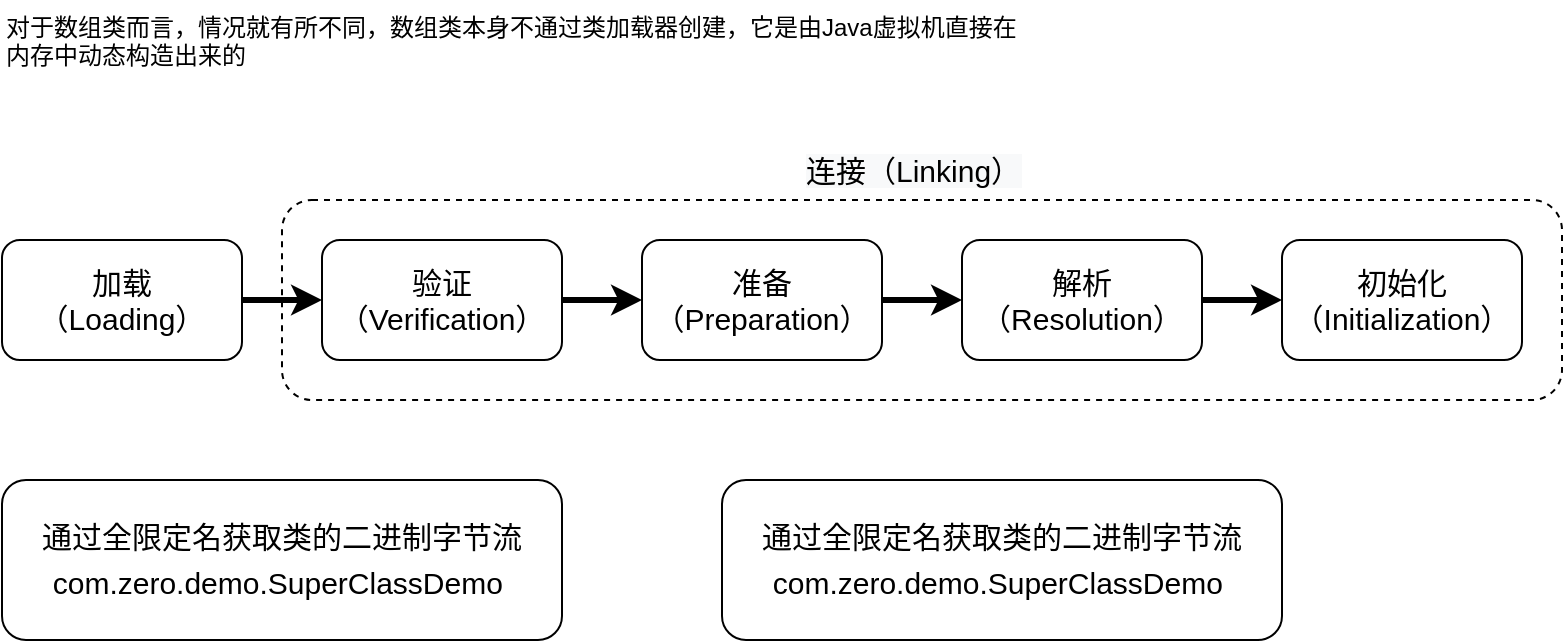 <mxfile version="16.1.0" type="github">
  <diagram id="-mWLJTBbonc0lx5hOYRL" name="Page-1">
    <mxGraphModel dx="1038" dy="547" grid="1" gridSize="10" guides="1" tooltips="1" connect="1" arrows="1" fold="1" page="1" pageScale="1" pageWidth="827" pageHeight="1169" math="0" shadow="0">
      <root>
        <mxCell id="0" />
        <mxCell id="1" parent="0" />
        <mxCell id="H_NSW02naeDxwuSfX-ia-15" value="" style="rounded=1;whiteSpace=wrap;html=1;fontSize=15;dashed=1;" vertex="1" parent="1">
          <mxGeometry x="180" y="100" width="640" height="100" as="geometry" />
        </mxCell>
        <mxCell id="6yD3xclhxtMBLVO-UMyI-1" value="对于数组类而言，情况就有所不同，数组类本身不通过类加载器创建，它是由Java虚拟机直接在&#xa;内存中动态构造出来的" style="text;whiteSpace=wrap;html=1;" parent="1" vertex="1">
          <mxGeometry x="40" width="530" height="40" as="geometry" />
        </mxCell>
        <mxCell id="H_NSW02naeDxwuSfX-ia-7" value="" style="edgeStyle=orthogonalEdgeStyle;rounded=0;orthogonalLoop=1;jettySize=auto;html=1;fontSize=15;strokeWidth=3;" edge="1" parent="1" source="H_NSW02naeDxwuSfX-ia-2" target="H_NSW02naeDxwuSfX-ia-3">
          <mxGeometry relative="1" as="geometry" />
        </mxCell>
        <mxCell id="H_NSW02naeDxwuSfX-ia-2" value="&lt;font style=&quot;font-size: 15px&quot;&gt;加载&lt;br&gt;（Loading）&lt;/font&gt;" style="rounded=1;whiteSpace=wrap;html=1;" vertex="1" parent="1">
          <mxGeometry x="40" y="120" width="120" height="60" as="geometry" />
        </mxCell>
        <mxCell id="H_NSW02naeDxwuSfX-ia-8" value="" style="edgeStyle=orthogonalEdgeStyle;rounded=0;orthogonalLoop=1;jettySize=auto;html=1;fontSize=15;strokeWidth=3;" edge="1" parent="1" source="H_NSW02naeDxwuSfX-ia-3" target="H_NSW02naeDxwuSfX-ia-4">
          <mxGeometry relative="1" as="geometry" />
        </mxCell>
        <mxCell id="H_NSW02naeDxwuSfX-ia-3" value="&lt;font style=&quot;font-size: 15px&quot;&gt;验证&lt;br&gt;（Verification）&lt;/font&gt;" style="rounded=1;whiteSpace=wrap;html=1;" vertex="1" parent="1">
          <mxGeometry x="200" y="120" width="120" height="60" as="geometry" />
        </mxCell>
        <mxCell id="H_NSW02naeDxwuSfX-ia-9" value="" style="edgeStyle=orthogonalEdgeStyle;rounded=0;orthogonalLoop=1;jettySize=auto;html=1;fontSize=15;strokeWidth=3;" edge="1" parent="1" source="H_NSW02naeDxwuSfX-ia-4" target="H_NSW02naeDxwuSfX-ia-5">
          <mxGeometry relative="1" as="geometry" />
        </mxCell>
        <mxCell id="H_NSW02naeDxwuSfX-ia-4" value="&lt;font style=&quot;font-size: 15px&quot;&gt;准备&lt;br&gt;（Preparation）&lt;/font&gt;" style="rounded=1;whiteSpace=wrap;html=1;" vertex="1" parent="1">
          <mxGeometry x="360" y="120" width="120" height="60" as="geometry" />
        </mxCell>
        <mxCell id="H_NSW02naeDxwuSfX-ia-10" value="" style="edgeStyle=orthogonalEdgeStyle;rounded=0;orthogonalLoop=1;jettySize=auto;html=1;fontSize=15;strokeWidth=3;" edge="1" parent="1" source="H_NSW02naeDxwuSfX-ia-5" target="H_NSW02naeDxwuSfX-ia-6">
          <mxGeometry relative="1" as="geometry" />
        </mxCell>
        <mxCell id="H_NSW02naeDxwuSfX-ia-5" value="&lt;font style=&quot;font-size: 15px&quot;&gt;解析&lt;br&gt;（Resolution）&lt;/font&gt;" style="rounded=1;whiteSpace=wrap;html=1;" vertex="1" parent="1">
          <mxGeometry x="520" y="120" width="120" height="60" as="geometry" />
        </mxCell>
        <mxCell id="H_NSW02naeDxwuSfX-ia-6" value="&lt;font style=&quot;font-size: 15px&quot;&gt;初始化（Initialization）&lt;/font&gt;" style="rounded=1;whiteSpace=wrap;html=1;" vertex="1" parent="1">
          <mxGeometry x="680" y="120" width="120" height="60" as="geometry" />
        </mxCell>
        <mxCell id="H_NSW02naeDxwuSfX-ia-13" value="&lt;p style=&quot;line-height: 1.5&quot;&gt;通过全限定名获取类的二进制字节流&lt;br&gt;com.zero.demo.SuperClassDemo&amp;nbsp;&lt;/p&gt;" style="rounded=1;whiteSpace=wrap;html=1;fontSize=15;" vertex="1" parent="1">
          <mxGeometry x="40" y="240" width="280" height="80" as="geometry" />
        </mxCell>
        <mxCell id="H_NSW02naeDxwuSfX-ia-14" value="&lt;p style=&quot;line-height: 1.5&quot;&gt;通过全限定名获取类的二进制字节流&lt;br&gt;com.zero.demo.SuperClassDemo&amp;nbsp;&lt;/p&gt;" style="rounded=1;whiteSpace=wrap;html=1;fontSize=15;" vertex="1" parent="1">
          <mxGeometry x="400" y="240" width="280" height="80" as="geometry" />
        </mxCell>
        <mxCell id="H_NSW02naeDxwuSfX-ia-16" value="&lt;span style=&quot;color: rgb(0 , 0 , 0) ; font-family: &amp;#34;helvetica&amp;#34; ; font-size: 15px ; font-style: normal ; font-weight: 400 ; letter-spacing: normal ; text-align: center ; text-indent: 0px ; text-transform: none ; word-spacing: 0px ; background-color: rgb(248 , 249 , 250) ; display: inline ; float: none&quot;&gt;连接（Linking）&lt;/span&gt;" style="text;whiteSpace=wrap;html=1;fontSize=15;" vertex="1" parent="1">
          <mxGeometry x="440" y="70" width="120" height="30" as="geometry" />
        </mxCell>
      </root>
    </mxGraphModel>
  </diagram>
</mxfile>
